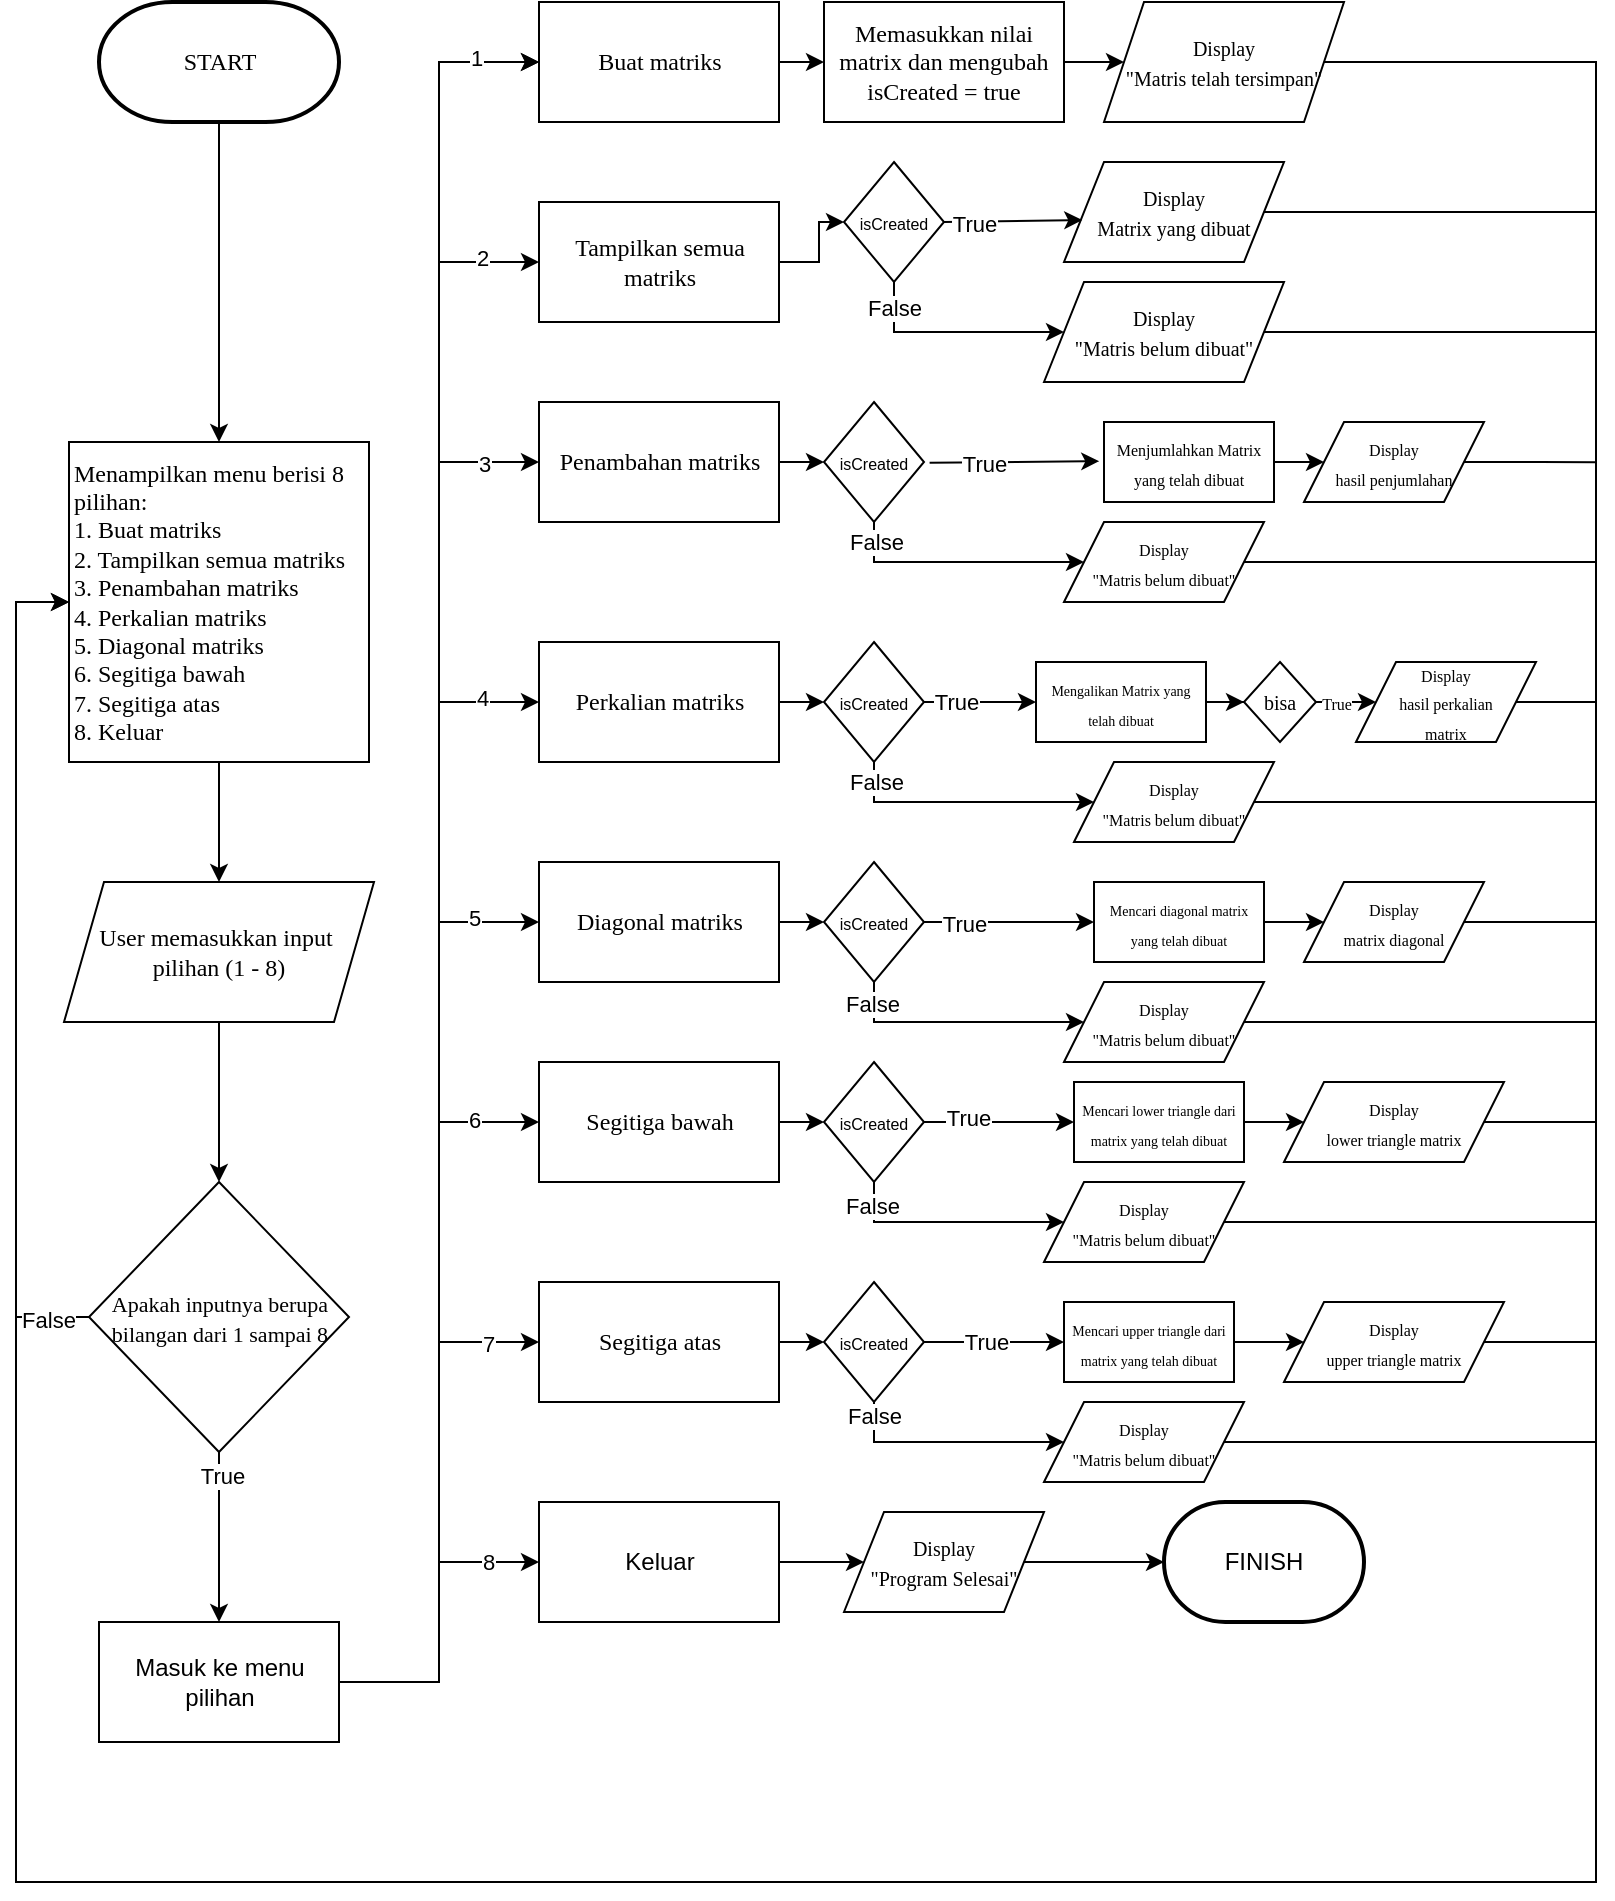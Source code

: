 <mxfile version="26.2.14">
  <diagram name="Page-1" id="MUajYQjffIaXjkIuQrHg">
    <mxGraphModel dx="2037" dy="1037" grid="1" gridSize="10" guides="1" tooltips="1" connect="1" arrows="1" fold="1" page="1" pageScale="1" pageWidth="850" pageHeight="1100" math="0" shadow="0">
      <root>
        <mxCell id="0" />
        <mxCell id="1" parent="0" />
        <mxCell id="rQVcQ073TM1ZE9RlFlBR-5" value="" style="edgeStyle=orthogonalEdgeStyle;rounded=0;orthogonalLoop=1;jettySize=auto;html=1;entryX=0.5;entryY=0;entryDx=0;entryDy=0;" parent="1" source="rQVcQ073TM1ZE9RlFlBR-1" target="rQVcQ073TM1ZE9RlFlBR-6" edge="1">
          <mxGeometry relative="1" as="geometry">
            <mxPoint x="141.5" y="170" as="targetPoint" />
          </mxGeometry>
        </mxCell>
        <mxCell id="rQVcQ073TM1ZE9RlFlBR-1" value="START" style="rounded=1;whiteSpace=wrap;html=1;fontFamily=Times New Roman;shape=mxgraph.flowchart.terminator;strokeWidth=2;" parent="1" vertex="1">
          <mxGeometry x="81.5" y="60" width="120" height="60" as="geometry" />
        </mxCell>
        <mxCell id="rQVcQ073TM1ZE9RlFlBR-11" value="" style="edgeStyle=orthogonalEdgeStyle;rounded=0;orthogonalLoop=1;jettySize=auto;html=1;" parent="1" source="rQVcQ073TM1ZE9RlFlBR-6" target="rQVcQ073TM1ZE9RlFlBR-10" edge="1">
          <mxGeometry relative="1" as="geometry" />
        </mxCell>
        <mxCell id="rQVcQ073TM1ZE9RlFlBR-6" value="&lt;font face=&quot;Times New Roman&quot;&gt;Menampilkan menu berisi 8 pilihan:&lt;/font&gt;&lt;div&gt;&lt;div&gt;&lt;font face=&quot;Times New Roman&quot;&gt;1. Buat matriks&lt;/font&gt;&lt;/div&gt;&lt;div&gt;&lt;font face=&quot;Times New Roman&quot;&gt;2. Tampilkan semua matriks&lt;/font&gt;&lt;/div&gt;&lt;div&gt;&lt;font face=&quot;Times New Roman&quot;&gt;3. Penambahan matriks&lt;/font&gt;&lt;/div&gt;&lt;div&gt;&lt;font face=&quot;Times New Roman&quot;&gt;4. Perkalian matriks&lt;/font&gt;&lt;/div&gt;&lt;div&gt;&lt;font face=&quot;Times New Roman&quot;&gt;5. Diagonal matriks&lt;/font&gt;&lt;/div&gt;&lt;div&gt;&lt;font face=&quot;Times New Roman&quot;&gt;6. Segitiga bawah&lt;/font&gt;&lt;/div&gt;&lt;div&gt;&lt;font face=&quot;Times New Roman&quot;&gt;7. Segitiga atas&lt;/font&gt;&lt;/div&gt;&lt;div&gt;&lt;font face=&quot;Times New Roman&quot;&gt;8. Keluar&lt;/font&gt;&lt;/div&gt;&lt;/div&gt;" style="rounded=0;whiteSpace=wrap;html=1;align=left;" parent="1" vertex="1">
          <mxGeometry x="66.5" y="280" width="150" height="160" as="geometry" />
        </mxCell>
        <mxCell id="rQVcQ073TM1ZE9RlFlBR-45" value="" style="edgeStyle=orthogonalEdgeStyle;rounded=0;orthogonalLoop=1;jettySize=auto;html=1;" parent="1" source="rQVcQ073TM1ZE9RlFlBR-10" target="rQVcQ073TM1ZE9RlFlBR-44" edge="1">
          <mxGeometry relative="1" as="geometry" />
        </mxCell>
        <mxCell id="rQVcQ073TM1ZE9RlFlBR-10" value="User memasukkan input&amp;nbsp; pilihan (1 - 8)" style="shape=parallelogram;perimeter=parallelogramPerimeter;whiteSpace=wrap;html=1;fixedSize=1;align=center;rounded=0;fontFamily=Times New Roman;" parent="1" vertex="1">
          <mxGeometry x="64" y="500" width="155" height="70" as="geometry" />
        </mxCell>
        <mxCell id="rQVcQ073TM1ZE9RlFlBR-67" value="" style="edgeStyle=orthogonalEdgeStyle;rounded=0;orthogonalLoop=1;jettySize=auto;html=1;" parent="1" source="rQVcQ073TM1ZE9RlFlBR-12" target="rQVcQ073TM1ZE9RlFlBR-66" edge="1">
          <mxGeometry relative="1" as="geometry" />
        </mxCell>
        <mxCell id="rQVcQ073TM1ZE9RlFlBR-12" value="&lt;span style=&quot;font-family: &amp;quot;Times New Roman&amp;quot;; text-align: left;&quot;&gt;Buat matriks&lt;/span&gt;" style="rounded=0;whiteSpace=wrap;html=1;" parent="1" vertex="1">
          <mxGeometry x="301.5" y="60" width="120" height="60" as="geometry" />
        </mxCell>
        <mxCell id="rQVcQ073TM1ZE9RlFlBR-80" value="" style="edgeStyle=orthogonalEdgeStyle;rounded=0;orthogonalLoop=1;jettySize=auto;html=1;" parent="1" source="rQVcQ073TM1ZE9RlFlBR-13" target="rQVcQ073TM1ZE9RlFlBR-79" edge="1">
          <mxGeometry relative="1" as="geometry" />
        </mxCell>
        <mxCell id="rQVcQ073TM1ZE9RlFlBR-13" value="&lt;span style=&quot;font-family: &amp;quot;Times New Roman&amp;quot;; text-align: left;&quot;&gt;Tampilkan semua matriks&lt;/span&gt;" style="rounded=0;whiteSpace=wrap;html=1;" parent="1" vertex="1">
          <mxGeometry x="301.5" y="160" width="120" height="60" as="geometry" />
        </mxCell>
        <mxCell id="rQVcQ073TM1ZE9RlFlBR-14" value="&lt;span style=&quot;font-family: &amp;quot;Times New Roman&amp;quot;; text-align: left;&quot;&gt;Penambahan matriks&lt;/span&gt;" style="rounded=0;whiteSpace=wrap;html=1;" parent="1" vertex="1">
          <mxGeometry x="301.5" y="260" width="120" height="60" as="geometry" />
        </mxCell>
        <mxCell id="rQVcQ073TM1ZE9RlFlBR-15" value="&lt;span style=&quot;font-family: &amp;quot;Times New Roman&amp;quot;; text-align: left;&quot;&gt;Perkalian matriks&lt;/span&gt;" style="rounded=0;whiteSpace=wrap;html=1;" parent="1" vertex="1">
          <mxGeometry x="301.5" y="380" width="120" height="60" as="geometry" />
        </mxCell>
        <mxCell id="rQVcQ073TM1ZE9RlFlBR-116" value="" style="edgeStyle=orthogonalEdgeStyle;rounded=0;orthogonalLoop=1;jettySize=auto;html=1;" parent="1" source="rQVcQ073TM1ZE9RlFlBR-16" target="rQVcQ073TM1ZE9RlFlBR-111" edge="1">
          <mxGeometry relative="1" as="geometry" />
        </mxCell>
        <mxCell id="rQVcQ073TM1ZE9RlFlBR-16" value="&lt;div style=&quot;text-align: left;&quot;&gt;&lt;font face=&quot;Times New Roman&quot;&gt;Diagonal matriks&lt;/font&gt;&lt;/div&gt;" style="rounded=0;whiteSpace=wrap;html=1;" parent="1" vertex="1">
          <mxGeometry x="301.5" y="490" width="120" height="60" as="geometry" />
        </mxCell>
        <mxCell id="rQVcQ073TM1ZE9RlFlBR-115" value="" style="edgeStyle=orthogonalEdgeStyle;rounded=0;orthogonalLoop=1;jettySize=auto;html=1;" parent="1" source="rQVcQ073TM1ZE9RlFlBR-17" target="rQVcQ073TM1ZE9RlFlBR-112" edge="1">
          <mxGeometry relative="1" as="geometry" />
        </mxCell>
        <mxCell id="rQVcQ073TM1ZE9RlFlBR-17" value="&lt;div style=&quot;text-align: left;&quot;&gt;&lt;font face=&quot;Times New Roman&quot;&gt;Segitiga bawah&lt;/font&gt;&lt;/div&gt;" style="rounded=0;whiteSpace=wrap;html=1;" parent="1" vertex="1">
          <mxGeometry x="301.5" y="590" width="120" height="60" as="geometry" />
        </mxCell>
        <mxCell id="rQVcQ073TM1ZE9RlFlBR-114" value="" style="edgeStyle=orthogonalEdgeStyle;rounded=0;orthogonalLoop=1;jettySize=auto;html=1;" parent="1" source="rQVcQ073TM1ZE9RlFlBR-18" target="rQVcQ073TM1ZE9RlFlBR-113" edge="1">
          <mxGeometry relative="1" as="geometry" />
        </mxCell>
        <mxCell id="rQVcQ073TM1ZE9RlFlBR-18" value="&lt;span style=&quot;font-family: &amp;quot;Times New Roman&amp;quot;; text-align: left;&quot;&gt;Segitiga atas&lt;/span&gt;" style="rounded=0;whiteSpace=wrap;html=1;" parent="1" vertex="1">
          <mxGeometry x="301.5" y="700" width="120" height="60" as="geometry" />
        </mxCell>
        <mxCell id="rQVcQ073TM1ZE9RlFlBR-129" value="" style="edgeStyle=orthogonalEdgeStyle;rounded=0;orthogonalLoop=1;jettySize=auto;html=1;" parent="1" source="rQVcQ073TM1ZE9RlFlBR-19" target="rQVcQ073TM1ZE9RlFlBR-128" edge="1">
          <mxGeometry relative="1" as="geometry" />
        </mxCell>
        <mxCell id="rQVcQ073TM1ZE9RlFlBR-19" value="Keluar" style="rounded=0;whiteSpace=wrap;html=1;" parent="1" vertex="1">
          <mxGeometry x="301.5" y="810" width="120" height="60" as="geometry" />
        </mxCell>
        <mxCell id="rQVcQ073TM1ZE9RlFlBR-28" value="" style="endArrow=classic;html=1;rounded=0;entryX=0;entryY=0.5;entryDx=0;entryDy=0;" parent="1" target="rQVcQ073TM1ZE9RlFlBR-12" edge="1">
          <mxGeometry width="50" height="50" relative="1" as="geometry">
            <mxPoint x="261.5" y="90" as="sourcePoint" />
            <mxPoint x="281.5" y="90" as="targetPoint" />
          </mxGeometry>
        </mxCell>
        <mxCell id="0ufdMdm3cWlERckDSOFK-1" style="edgeStyle=orthogonalEdgeStyle;rounded=0;orthogonalLoop=1;jettySize=auto;html=1;entryX=0;entryY=0.5;entryDx=0;entryDy=0;" edge="1" parent="1" source="rQVcQ073TM1ZE9RlFlBR-44" target="rQVcQ073TM1ZE9RlFlBR-6">
          <mxGeometry relative="1" as="geometry">
            <Array as="points">
              <mxPoint x="40" y="718" />
              <mxPoint x="40" y="360" />
            </Array>
          </mxGeometry>
        </mxCell>
        <mxCell id="0ufdMdm3cWlERckDSOFK-2" value="False" style="edgeLabel;html=1;align=center;verticalAlign=middle;resizable=0;points=[];" vertex="1" connectable="0" parent="0ufdMdm3cWlERckDSOFK-1">
          <mxGeometry x="-0.901" y="1" relative="1" as="geometry">
            <mxPoint as="offset" />
          </mxGeometry>
        </mxCell>
        <mxCell id="0ufdMdm3cWlERckDSOFK-3" style="edgeStyle=orthogonalEdgeStyle;rounded=0;orthogonalLoop=1;jettySize=auto;html=1;entryX=0.5;entryY=0;entryDx=0;entryDy=0;" edge="1" parent="1" source="rQVcQ073TM1ZE9RlFlBR-44" target="rQVcQ073TM1ZE9RlFlBR-52">
          <mxGeometry relative="1" as="geometry" />
        </mxCell>
        <mxCell id="0ufdMdm3cWlERckDSOFK-4" value="True" style="edgeLabel;html=1;align=center;verticalAlign=middle;resizable=0;points=[];" vertex="1" connectable="0" parent="0ufdMdm3cWlERckDSOFK-3">
          <mxGeometry x="-0.732" y="1" relative="1" as="geometry">
            <mxPoint as="offset" />
          </mxGeometry>
        </mxCell>
        <mxCell id="rQVcQ073TM1ZE9RlFlBR-44" value="&lt;font style=&quot;font-size: 11px;&quot;&gt;Apakah inputnya berupa bilangan dari 1 sampai 8&lt;/font&gt;" style="rhombus;whiteSpace=wrap;html=1;fontFamily=Times New Roman;rounded=0;" parent="1" vertex="1">
          <mxGeometry x="76.5" y="650" width="130" height="135" as="geometry" />
        </mxCell>
        <mxCell id="0ufdMdm3cWlERckDSOFK-5" style="edgeStyle=orthogonalEdgeStyle;rounded=0;orthogonalLoop=1;jettySize=auto;html=1;entryX=0;entryY=0.5;entryDx=0;entryDy=0;" edge="1" parent="1" source="rQVcQ073TM1ZE9RlFlBR-52" target="rQVcQ073TM1ZE9RlFlBR-12">
          <mxGeometry relative="1" as="geometry" />
        </mxCell>
        <mxCell id="0ufdMdm3cWlERckDSOFK-6" value="1" style="edgeLabel;html=1;align=center;verticalAlign=middle;resizable=0;points=[];" vertex="1" connectable="0" parent="0ufdMdm3cWlERckDSOFK-5">
          <mxGeometry x="0.93" y="2" relative="1" as="geometry">
            <mxPoint as="offset" />
          </mxGeometry>
        </mxCell>
        <mxCell id="0ufdMdm3cWlERckDSOFK-7" style="edgeStyle=orthogonalEdgeStyle;rounded=0;orthogonalLoop=1;jettySize=auto;html=1;entryX=0;entryY=0.5;entryDx=0;entryDy=0;" edge="1" parent="1" source="rQVcQ073TM1ZE9RlFlBR-52" target="rQVcQ073TM1ZE9RlFlBR-13">
          <mxGeometry relative="1" as="geometry" />
        </mxCell>
        <mxCell id="0ufdMdm3cWlERckDSOFK-8" value="2" style="edgeLabel;html=1;align=center;verticalAlign=middle;resizable=0;points=[];" vertex="1" connectable="0" parent="0ufdMdm3cWlERckDSOFK-7">
          <mxGeometry x="0.93" y="2" relative="1" as="geometry">
            <mxPoint as="offset" />
          </mxGeometry>
        </mxCell>
        <mxCell id="0ufdMdm3cWlERckDSOFK-10" style="edgeStyle=orthogonalEdgeStyle;rounded=0;orthogonalLoop=1;jettySize=auto;html=1;entryX=0;entryY=0.5;entryDx=0;entryDy=0;" edge="1" parent="1" source="rQVcQ073TM1ZE9RlFlBR-52" target="rQVcQ073TM1ZE9RlFlBR-14">
          <mxGeometry relative="1" as="geometry" />
        </mxCell>
        <mxCell id="0ufdMdm3cWlERckDSOFK-12" value="3" style="edgeLabel;html=1;align=center;verticalAlign=middle;resizable=0;points=[];" vertex="1" connectable="0" parent="0ufdMdm3cWlERckDSOFK-10">
          <mxGeometry x="0.921" y="-1" relative="1" as="geometry">
            <mxPoint as="offset" />
          </mxGeometry>
        </mxCell>
        <mxCell id="0ufdMdm3cWlERckDSOFK-13" style="edgeStyle=orthogonalEdgeStyle;rounded=0;orthogonalLoop=1;jettySize=auto;html=1;entryX=0;entryY=0.5;entryDx=0;entryDy=0;" edge="1" parent="1" source="rQVcQ073TM1ZE9RlFlBR-52" target="rQVcQ073TM1ZE9RlFlBR-15">
          <mxGeometry relative="1" as="geometry" />
        </mxCell>
        <mxCell id="0ufdMdm3cWlERckDSOFK-14" value="4" style="edgeLabel;html=1;align=center;verticalAlign=middle;resizable=0;points=[];" vertex="1" connectable="0" parent="0ufdMdm3cWlERckDSOFK-13">
          <mxGeometry x="0.903" y="2" relative="1" as="geometry">
            <mxPoint as="offset" />
          </mxGeometry>
        </mxCell>
        <mxCell id="0ufdMdm3cWlERckDSOFK-15" style="edgeStyle=orthogonalEdgeStyle;rounded=0;orthogonalLoop=1;jettySize=auto;html=1;entryX=0;entryY=0.5;entryDx=0;entryDy=0;" edge="1" parent="1" source="rQVcQ073TM1ZE9RlFlBR-52" target="rQVcQ073TM1ZE9RlFlBR-16">
          <mxGeometry relative="1" as="geometry" />
        </mxCell>
        <mxCell id="0ufdMdm3cWlERckDSOFK-16" value="5" style="edgeLabel;html=1;align=center;verticalAlign=middle;resizable=0;points=[];" vertex="1" connectable="0" parent="0ufdMdm3cWlERckDSOFK-15">
          <mxGeometry x="0.865" y="2" relative="1" as="geometry">
            <mxPoint as="offset" />
          </mxGeometry>
        </mxCell>
        <mxCell id="0ufdMdm3cWlERckDSOFK-17" style="edgeStyle=orthogonalEdgeStyle;rounded=0;orthogonalLoop=1;jettySize=auto;html=1;entryX=0;entryY=0.5;entryDx=0;entryDy=0;" edge="1" parent="1" source="rQVcQ073TM1ZE9RlFlBR-52" target="rQVcQ073TM1ZE9RlFlBR-17">
          <mxGeometry relative="1" as="geometry" />
        </mxCell>
        <mxCell id="0ufdMdm3cWlERckDSOFK-18" value="6" style="edgeLabel;html=1;align=center;verticalAlign=middle;resizable=0;points=[];" vertex="1" connectable="0" parent="0ufdMdm3cWlERckDSOFK-17">
          <mxGeometry x="0.826" y="1" relative="1" as="geometry">
            <mxPoint as="offset" />
          </mxGeometry>
        </mxCell>
        <mxCell id="0ufdMdm3cWlERckDSOFK-19" style="edgeStyle=orthogonalEdgeStyle;rounded=0;orthogonalLoop=1;jettySize=auto;html=1;entryX=0;entryY=0.5;entryDx=0;entryDy=0;" edge="1" parent="1" source="rQVcQ073TM1ZE9RlFlBR-52" target="rQVcQ073TM1ZE9RlFlBR-18">
          <mxGeometry relative="1" as="geometry" />
        </mxCell>
        <mxCell id="0ufdMdm3cWlERckDSOFK-20" value="7" style="edgeLabel;html=1;align=center;verticalAlign=middle;resizable=0;points=[];" vertex="1" connectable="0" parent="0ufdMdm3cWlERckDSOFK-19">
          <mxGeometry x="0.806" y="-1" relative="1" as="geometry">
            <mxPoint as="offset" />
          </mxGeometry>
        </mxCell>
        <mxCell id="0ufdMdm3cWlERckDSOFK-21" style="edgeStyle=orthogonalEdgeStyle;rounded=0;orthogonalLoop=1;jettySize=auto;html=1;entryX=0;entryY=0.5;entryDx=0;entryDy=0;" edge="1" parent="1" source="rQVcQ073TM1ZE9RlFlBR-52" target="rQVcQ073TM1ZE9RlFlBR-19">
          <mxGeometry relative="1" as="geometry" />
        </mxCell>
        <mxCell id="0ufdMdm3cWlERckDSOFK-22" value="8" style="edgeLabel;html=1;align=center;verticalAlign=middle;resizable=0;points=[];" vertex="1" connectable="0" parent="0ufdMdm3cWlERckDSOFK-21">
          <mxGeometry x="0.672" relative="1" as="geometry">
            <mxPoint as="offset" />
          </mxGeometry>
        </mxCell>
        <mxCell id="rQVcQ073TM1ZE9RlFlBR-52" value="Masuk ke menu&lt;div&gt;pilihan&lt;/div&gt;" style="rounded=0;whiteSpace=wrap;html=1;" parent="1" vertex="1">
          <mxGeometry x="81.5" y="870" width="120" height="60" as="geometry" />
        </mxCell>
        <mxCell id="rQVcQ073TM1ZE9RlFlBR-76" value="" style="edgeStyle=orthogonalEdgeStyle;rounded=0;orthogonalLoop=1;jettySize=auto;html=1;" parent="1" source="rQVcQ073TM1ZE9RlFlBR-66" target="rQVcQ073TM1ZE9RlFlBR-75" edge="1">
          <mxGeometry relative="1" as="geometry" />
        </mxCell>
        <mxCell id="rQVcQ073TM1ZE9RlFlBR-66" value="Memasukkan nilai matrix dan mengubah&lt;div&gt;isCreated = true&lt;/div&gt;" style="whiteSpace=wrap;html=1;rounded=0;fontFamily=Times New Roman;" parent="1" vertex="1">
          <mxGeometry x="444" y="60" width="120" height="60" as="geometry" />
        </mxCell>
        <mxCell id="0ufdMdm3cWlERckDSOFK-35" style="edgeStyle=orthogonalEdgeStyle;rounded=0;orthogonalLoop=1;jettySize=auto;html=1;entryX=0;entryY=0.5;entryDx=0;entryDy=0;" edge="1" parent="1" source="rQVcQ073TM1ZE9RlFlBR-75" target="rQVcQ073TM1ZE9RlFlBR-6">
          <mxGeometry relative="1" as="geometry">
            <Array as="points">
              <mxPoint x="830" y="90" />
              <mxPoint x="830" y="1000" />
              <mxPoint x="40" y="1000" />
              <mxPoint x="40" y="360" />
            </Array>
          </mxGeometry>
        </mxCell>
        <mxCell id="rQVcQ073TM1ZE9RlFlBR-75" value="&lt;font style=&quot;font-size: 10px;&quot;&gt;Display&lt;/font&gt;&lt;div&gt;&lt;font style=&quot;font-size: 10px;&quot;&gt;&quot;Matris telah tersimpan&quot;&lt;/font&gt;&lt;/div&gt;" style="shape=parallelogram;perimeter=parallelogramPerimeter;whiteSpace=wrap;html=1;fixedSize=1;fontFamily=Times New Roman;rounded=0;" parent="1" vertex="1">
          <mxGeometry x="584" y="60" width="120" height="60" as="geometry" />
        </mxCell>
        <mxCell id="0ufdMdm3cWlERckDSOFK-23" style="edgeStyle=orthogonalEdgeStyle;rounded=0;orthogonalLoop=1;jettySize=auto;html=1;entryX=0;entryY=0.5;entryDx=0;entryDy=0;" edge="1" parent="1" source="rQVcQ073TM1ZE9RlFlBR-79" target="rQVcQ073TM1ZE9RlFlBR-92">
          <mxGeometry relative="1" as="geometry">
            <Array as="points">
              <mxPoint x="479" y="225" />
            </Array>
          </mxGeometry>
        </mxCell>
        <mxCell id="0ufdMdm3cWlERckDSOFK-24" value="False" style="edgeLabel;html=1;align=center;verticalAlign=middle;resizable=0;points=[];" vertex="1" connectable="0" parent="0ufdMdm3cWlERckDSOFK-23">
          <mxGeometry x="-0.774" relative="1" as="geometry">
            <mxPoint as="offset" />
          </mxGeometry>
        </mxCell>
        <mxCell id="rQVcQ073TM1ZE9RlFlBR-79" value="&lt;font style=&quot;font-size: 8px;&quot;&gt;isCreated&lt;/font&gt;" style="rhombus;whiteSpace=wrap;html=1;rounded=0;" parent="1" vertex="1">
          <mxGeometry x="454" y="140" width="50" height="60" as="geometry" />
        </mxCell>
        <mxCell id="0ufdMdm3cWlERckDSOFK-36" style="edgeStyle=orthogonalEdgeStyle;rounded=0;orthogonalLoop=1;jettySize=auto;html=1;endArrow=none;startFill=0;" edge="1" parent="1" source="rQVcQ073TM1ZE9RlFlBR-86">
          <mxGeometry relative="1" as="geometry">
            <mxPoint x="830" y="165" as="targetPoint" />
          </mxGeometry>
        </mxCell>
        <mxCell id="rQVcQ073TM1ZE9RlFlBR-86" value="&lt;font face=&quot;Times New Roman&quot; style=&quot;font-size: 10px;&quot;&gt;Display&lt;/font&gt;&lt;div&gt;&lt;font face=&quot;Times New Roman&quot; style=&quot;font-size: 10px;&quot;&gt;Matrix yang dibuat&lt;/font&gt;&lt;/div&gt;" style="shape=parallelogram;perimeter=parallelogramPerimeter;whiteSpace=wrap;html=1;fixedSize=1;" parent="1" vertex="1">
          <mxGeometry x="564" y="140" width="110" height="50" as="geometry" />
        </mxCell>
        <mxCell id="rQVcQ073TM1ZE9RlFlBR-87" value="" style="endArrow=classic;html=1;rounded=0;entryX=0.083;entryY=0.581;entryDx=0;entryDy=0;entryPerimeter=0;exitX=1;exitY=0.5;exitDx=0;exitDy=0;" parent="1" source="rQVcQ073TM1ZE9RlFlBR-79" target="rQVcQ073TM1ZE9RlFlBR-86" edge="1">
          <mxGeometry width="50" height="50" relative="1" as="geometry">
            <mxPoint x="464" y="260" as="sourcePoint" />
            <mxPoint x="514" y="210" as="targetPoint" />
          </mxGeometry>
        </mxCell>
        <mxCell id="rQVcQ073TM1ZE9RlFlBR-88" value="True" style="edgeLabel;html=1;align=center;verticalAlign=middle;resizable=0;points=[];" parent="rQVcQ073TM1ZE9RlFlBR-87" vertex="1" connectable="0">
          <mxGeometry x="-0.579" y="-1" relative="1" as="geometry">
            <mxPoint as="offset" />
          </mxGeometry>
        </mxCell>
        <mxCell id="0ufdMdm3cWlERckDSOFK-37" style="edgeStyle=orthogonalEdgeStyle;rounded=0;orthogonalLoop=1;jettySize=auto;html=1;endArrow=none;startFill=0;" edge="1" parent="1" source="rQVcQ073TM1ZE9RlFlBR-92">
          <mxGeometry relative="1" as="geometry">
            <mxPoint x="830" y="225" as="targetPoint" />
          </mxGeometry>
        </mxCell>
        <mxCell id="rQVcQ073TM1ZE9RlFlBR-92" value="&lt;font style=&quot;font-size: 10px;&quot; face=&quot;Times New Roman&quot;&gt;Display&lt;/font&gt;&lt;div&gt;&lt;font style=&quot;font-size: 10px;&quot; face=&quot;Times New Roman&quot;&gt;&quot;Matris belum dibuat&quot;&lt;/font&gt;&lt;/div&gt;" style="shape=parallelogram;perimeter=parallelogramPerimeter;whiteSpace=wrap;html=1;fixedSize=1;" parent="1" vertex="1">
          <mxGeometry x="554" y="200" width="120" height="50" as="geometry" />
        </mxCell>
        <mxCell id="0ufdMdm3cWlERckDSOFK-33" style="edgeStyle=orthogonalEdgeStyle;rounded=0;orthogonalLoop=1;jettySize=auto;html=1;entryX=0;entryY=0.5;entryDx=0;entryDy=0;" edge="1" parent="1" source="rQVcQ073TM1ZE9RlFlBR-94" target="rQVcQ073TM1ZE9RlFlBR-104">
          <mxGeometry relative="1" as="geometry">
            <Array as="points">
              <mxPoint x="469" y="340" />
            </Array>
          </mxGeometry>
        </mxCell>
        <mxCell id="0ufdMdm3cWlERckDSOFK-34" value="False" style="edgeLabel;html=1;align=center;verticalAlign=middle;resizable=0;points=[];" vertex="1" connectable="0" parent="0ufdMdm3cWlERckDSOFK-33">
          <mxGeometry x="-0.838" y="1" relative="1" as="geometry">
            <mxPoint as="offset" />
          </mxGeometry>
        </mxCell>
        <mxCell id="rQVcQ073TM1ZE9RlFlBR-94" value="&lt;font style=&quot;font-size: 8px;&quot;&gt;isCreated&lt;/font&gt;" style="rhombus;whiteSpace=wrap;html=1;rounded=0;" parent="1" vertex="1">
          <mxGeometry x="444" y="260" width="50" height="60" as="geometry" />
        </mxCell>
        <mxCell id="rQVcQ073TM1ZE9RlFlBR-98" value="" style="endArrow=classic;html=1;rounded=0;entryX=0;entryY=0.5;entryDx=0;entryDy=0;" parent="1" source="rQVcQ073TM1ZE9RlFlBR-14" target="rQVcQ073TM1ZE9RlFlBR-94" edge="1">
          <mxGeometry width="50" height="50" relative="1" as="geometry">
            <mxPoint x="394" y="360" as="sourcePoint" />
            <mxPoint x="444" y="310" as="targetPoint" />
          </mxGeometry>
        </mxCell>
        <mxCell id="0ufdMdm3cWlERckDSOFK-39" style="edgeStyle=orthogonalEdgeStyle;rounded=0;orthogonalLoop=1;jettySize=auto;html=1;endArrow=none;startFill=0;" edge="1" parent="1" source="rQVcQ073TM1ZE9RlFlBR-104">
          <mxGeometry relative="1" as="geometry">
            <mxPoint x="830" y="340" as="targetPoint" />
          </mxGeometry>
        </mxCell>
        <mxCell id="rQVcQ073TM1ZE9RlFlBR-104" value="&lt;font face=&quot;Times New Roman&quot; style=&quot;font-size: 8px;&quot;&gt;Display&lt;/font&gt;&lt;div&gt;&lt;font face=&quot;Times New Roman&quot; style=&quot;font-size: 8px;&quot;&gt;&quot;Matris belum dibuat&quot;&lt;/font&gt;&lt;/div&gt;" style="shape=parallelogram;perimeter=parallelogramPerimeter;whiteSpace=wrap;html=1;fixedSize=1;align=center;" parent="1" vertex="1">
          <mxGeometry x="564" y="320" width="100" height="40" as="geometry" />
        </mxCell>
        <mxCell id="rQVcQ073TM1ZE9RlFlBR-106" value="" style="endArrow=classic;html=1;rounded=0;exitX=1.056;exitY=0.507;exitDx=0;exitDy=0;exitPerimeter=0;entryX=-0.028;entryY=0.49;entryDx=0;entryDy=0;entryPerimeter=0;" parent="1" source="rQVcQ073TM1ZE9RlFlBR-94" target="rQVcQ073TM1ZE9RlFlBR-107" edge="1">
          <mxGeometry width="50" height="50" relative="1" as="geometry">
            <mxPoint x="504" y="320" as="sourcePoint" />
            <mxPoint x="564" y="290" as="targetPoint" />
          </mxGeometry>
        </mxCell>
        <mxCell id="rQVcQ073TM1ZE9RlFlBR-108" value="True" style="edgeLabel;html=1;align=center;verticalAlign=middle;resizable=0;points=[];" parent="rQVcQ073TM1ZE9RlFlBR-106" vertex="1" connectable="0">
          <mxGeometry x="-0.736" y="1" relative="1" as="geometry">
            <mxPoint x="16" y="1" as="offset" />
          </mxGeometry>
        </mxCell>
        <mxCell id="rQVcQ073TM1ZE9RlFlBR-124" value="" style="edgeStyle=orthogonalEdgeStyle;rounded=0;orthogonalLoop=1;jettySize=auto;html=1;" parent="1" source="rQVcQ073TM1ZE9RlFlBR-107" target="rQVcQ073TM1ZE9RlFlBR-123" edge="1">
          <mxGeometry relative="1" as="geometry" />
        </mxCell>
        <mxCell id="rQVcQ073TM1ZE9RlFlBR-107" value="&lt;font style=&quot;font-size: 8px;&quot; face=&quot;Times New Roman&quot;&gt;Menjumlahkan Matrix yang telah dibuat&lt;/font&gt;" style="rounded=0;whiteSpace=wrap;html=1;" parent="1" vertex="1">
          <mxGeometry x="584" y="270" width="85" height="40" as="geometry" />
        </mxCell>
        <mxCell id="rQVcQ073TM1ZE9RlFlBR-122" value="" style="edgeStyle=orthogonalEdgeStyle;rounded=0;orthogonalLoop=1;jettySize=auto;html=1;" parent="1" source="rQVcQ073TM1ZE9RlFlBR-109" target="rQVcQ073TM1ZE9RlFlBR-121" edge="1">
          <mxGeometry relative="1" as="geometry" />
        </mxCell>
        <mxCell id="rQVcQ073TM1ZE9RlFlBR-136" value="True" style="edgeLabel;html=1;align=center;verticalAlign=middle;resizable=0;points=[];" parent="rQVcQ073TM1ZE9RlFlBR-122" vertex="1" connectable="0">
          <mxGeometry x="-0.778" y="1" relative="1" as="geometry">
            <mxPoint x="10" y="1" as="offset" />
          </mxGeometry>
        </mxCell>
        <mxCell id="0ufdMdm3cWlERckDSOFK-31" style="edgeStyle=orthogonalEdgeStyle;rounded=0;orthogonalLoop=1;jettySize=auto;html=1;entryX=0;entryY=0.5;entryDx=0;entryDy=0;" edge="1" parent="1" source="rQVcQ073TM1ZE9RlFlBR-109" target="rQVcQ073TM1ZE9RlFlBR-119">
          <mxGeometry relative="1" as="geometry">
            <Array as="points">
              <mxPoint x="469" y="460" />
            </Array>
          </mxGeometry>
        </mxCell>
        <mxCell id="0ufdMdm3cWlERckDSOFK-32" value="False" style="edgeLabel;html=1;align=center;verticalAlign=middle;resizable=0;points=[];" vertex="1" connectable="0" parent="0ufdMdm3cWlERckDSOFK-31">
          <mxGeometry x="-0.844" y="1" relative="1" as="geometry">
            <mxPoint as="offset" />
          </mxGeometry>
        </mxCell>
        <mxCell id="rQVcQ073TM1ZE9RlFlBR-109" value="&lt;font style=&quot;font-size: 8px;&quot;&gt;isCreated&lt;/font&gt;" style="rhombus;whiteSpace=wrap;html=1;rounded=0;" parent="1" vertex="1">
          <mxGeometry x="444" y="380" width="50" height="60" as="geometry" />
        </mxCell>
        <mxCell id="rQVcQ073TM1ZE9RlFlBR-110" value="" style="endArrow=classic;html=1;rounded=0;entryX=0;entryY=0.5;entryDx=0;entryDy=0;exitX=1;exitY=0.5;exitDx=0;exitDy=0;" parent="1" source="rQVcQ073TM1ZE9RlFlBR-15" target="rQVcQ073TM1ZE9RlFlBR-109" edge="1">
          <mxGeometry width="50" height="50" relative="1" as="geometry">
            <mxPoint x="404" y="480" as="sourcePoint" />
            <mxPoint x="454" y="430" as="targetPoint" />
          </mxGeometry>
        </mxCell>
        <mxCell id="rQVcQ073TM1ZE9RlFlBR-155" value="" style="edgeStyle=orthogonalEdgeStyle;rounded=0;orthogonalLoop=1;jettySize=auto;html=1;" parent="1" source="rQVcQ073TM1ZE9RlFlBR-111" target="rQVcQ073TM1ZE9RlFlBR-154" edge="1">
          <mxGeometry relative="1" as="geometry" />
        </mxCell>
        <mxCell id="rQVcQ073TM1ZE9RlFlBR-161" value="True" style="edgeLabel;html=1;align=center;verticalAlign=middle;resizable=0;points=[];" parent="rQVcQ073TM1ZE9RlFlBR-155" vertex="1" connectable="0">
          <mxGeometry x="-0.526" y="-1" relative="1" as="geometry">
            <mxPoint as="offset" />
          </mxGeometry>
        </mxCell>
        <mxCell id="0ufdMdm3cWlERckDSOFK-29" style="edgeStyle=orthogonalEdgeStyle;rounded=0;orthogonalLoop=1;jettySize=auto;html=1;entryX=0;entryY=0.5;entryDx=0;entryDy=0;" edge="1" parent="1" source="rQVcQ073TM1ZE9RlFlBR-111" target="rQVcQ073TM1ZE9RlFlBR-138">
          <mxGeometry relative="1" as="geometry">
            <Array as="points">
              <mxPoint x="469" y="570" />
            </Array>
          </mxGeometry>
        </mxCell>
        <mxCell id="0ufdMdm3cWlERckDSOFK-30" value="False" style="edgeLabel;html=1;align=center;verticalAlign=middle;resizable=0;points=[];" vertex="1" connectable="0" parent="0ufdMdm3cWlERckDSOFK-29">
          <mxGeometry x="-0.824" y="-1" relative="1" as="geometry">
            <mxPoint as="offset" />
          </mxGeometry>
        </mxCell>
        <mxCell id="rQVcQ073TM1ZE9RlFlBR-111" value="&lt;font style=&quot;font-size: 8px;&quot;&gt;isCreated&lt;/font&gt;" style="rhombus;whiteSpace=wrap;html=1;rounded=0;" parent="1" vertex="1">
          <mxGeometry x="444" y="490" width="50" height="60" as="geometry" />
        </mxCell>
        <mxCell id="rQVcQ073TM1ZE9RlFlBR-158" value="" style="edgeStyle=orthogonalEdgeStyle;rounded=0;orthogonalLoop=1;jettySize=auto;html=1;" parent="1" source="rQVcQ073TM1ZE9RlFlBR-112" target="rQVcQ073TM1ZE9RlFlBR-157" edge="1">
          <mxGeometry relative="1" as="geometry" />
        </mxCell>
        <mxCell id="rQVcQ073TM1ZE9RlFlBR-162" value="True" style="edgeLabel;html=1;align=center;verticalAlign=middle;resizable=0;points=[];" parent="rQVcQ073TM1ZE9RlFlBR-158" vertex="1" connectable="0">
          <mxGeometry x="-0.417" y="2" relative="1" as="geometry">
            <mxPoint as="offset" />
          </mxGeometry>
        </mxCell>
        <mxCell id="0ufdMdm3cWlERckDSOFK-27" style="edgeStyle=orthogonalEdgeStyle;rounded=0;orthogonalLoop=1;jettySize=auto;html=1;entryX=0;entryY=0.5;entryDx=0;entryDy=0;" edge="1" parent="1" source="rQVcQ073TM1ZE9RlFlBR-112" target="rQVcQ073TM1ZE9RlFlBR-139">
          <mxGeometry relative="1" as="geometry">
            <Array as="points">
              <mxPoint x="469" y="670" />
            </Array>
          </mxGeometry>
        </mxCell>
        <mxCell id="0ufdMdm3cWlERckDSOFK-28" value="False" style="edgeLabel;html=1;align=center;verticalAlign=middle;resizable=0;points=[];" vertex="1" connectable="0" parent="0ufdMdm3cWlERckDSOFK-27">
          <mxGeometry x="-0.789" y="-1" relative="1" as="geometry">
            <mxPoint as="offset" />
          </mxGeometry>
        </mxCell>
        <mxCell id="rQVcQ073TM1ZE9RlFlBR-112" value="&lt;font style=&quot;font-size: 8px;&quot;&gt;isCreated&lt;/font&gt;" style="rhombus;whiteSpace=wrap;html=1;rounded=0;" parent="1" vertex="1">
          <mxGeometry x="444" y="590" width="50" height="60" as="geometry" />
        </mxCell>
        <mxCell id="rQVcQ073TM1ZE9RlFlBR-160" value="" style="edgeStyle=orthogonalEdgeStyle;rounded=0;orthogonalLoop=1;jettySize=auto;html=1;" parent="1" source="rQVcQ073TM1ZE9RlFlBR-113" target="rQVcQ073TM1ZE9RlFlBR-159" edge="1">
          <mxGeometry relative="1" as="geometry" />
        </mxCell>
        <mxCell id="rQVcQ073TM1ZE9RlFlBR-163" value="True" style="edgeLabel;html=1;align=center;verticalAlign=middle;resizable=0;points=[];" parent="rQVcQ073TM1ZE9RlFlBR-160" vertex="1" connectable="0">
          <mxGeometry x="-0.555" y="-1" relative="1" as="geometry">
            <mxPoint x="15" y="-1" as="offset" />
          </mxGeometry>
        </mxCell>
        <mxCell id="0ufdMdm3cWlERckDSOFK-25" style="edgeStyle=orthogonalEdgeStyle;rounded=0;orthogonalLoop=1;jettySize=auto;html=1;entryX=0;entryY=0.5;entryDx=0;entryDy=0;" edge="1" parent="1" source="rQVcQ073TM1ZE9RlFlBR-113" target="rQVcQ073TM1ZE9RlFlBR-140">
          <mxGeometry relative="1" as="geometry">
            <Array as="points">
              <mxPoint x="469" y="780" />
            </Array>
          </mxGeometry>
        </mxCell>
        <mxCell id="0ufdMdm3cWlERckDSOFK-26" value="False" style="edgeLabel;html=1;align=center;verticalAlign=middle;resizable=0;points=[];" vertex="1" connectable="0" parent="0ufdMdm3cWlERckDSOFK-25">
          <mxGeometry x="-0.883" relative="1" as="geometry">
            <mxPoint as="offset" />
          </mxGeometry>
        </mxCell>
        <mxCell id="rQVcQ073TM1ZE9RlFlBR-113" value="&lt;font style=&quot;font-size: 8px;&quot;&gt;isCreated&lt;/font&gt;" style="rhombus;whiteSpace=wrap;html=1;rounded=0;" parent="1" vertex="1">
          <mxGeometry x="444" y="700" width="50" height="60" as="geometry" />
        </mxCell>
        <mxCell id="0ufdMdm3cWlERckDSOFK-41" style="edgeStyle=orthogonalEdgeStyle;rounded=0;orthogonalLoop=1;jettySize=auto;html=1;endArrow=none;startFill=0;" edge="1" parent="1" source="rQVcQ073TM1ZE9RlFlBR-119">
          <mxGeometry relative="1" as="geometry">
            <mxPoint x="830" y="460" as="targetPoint" />
          </mxGeometry>
        </mxCell>
        <mxCell id="rQVcQ073TM1ZE9RlFlBR-119" value="&lt;font face=&quot;Times New Roman&quot; style=&quot;font-size: 8px;&quot;&gt;Display&lt;/font&gt;&lt;div&gt;&lt;font face=&quot;Times New Roman&quot; style=&quot;font-size: 8px;&quot;&gt;&quot;Matris belum dibuat&quot;&lt;/font&gt;&lt;/div&gt;" style="shape=parallelogram;perimeter=parallelogramPerimeter;whiteSpace=wrap;html=1;fixedSize=1;align=center;" parent="1" vertex="1">
          <mxGeometry x="569" y="440" width="100" height="40" as="geometry" />
        </mxCell>
        <mxCell id="V7lVPOY-FriguQmXFa9s-2" value="" style="edgeStyle=orthogonalEdgeStyle;rounded=0;orthogonalLoop=1;jettySize=auto;html=1;" parent="1" source="rQVcQ073TM1ZE9RlFlBR-121" target="V7lVPOY-FriguQmXFa9s-1" edge="1">
          <mxGeometry relative="1" as="geometry" />
        </mxCell>
        <mxCell id="rQVcQ073TM1ZE9RlFlBR-121" value="&lt;font style=&quot;font-size: 7px;&quot; face=&quot;Times New Roman&quot;&gt;Mengalikan Matrix yang telah dibuat&lt;/font&gt;" style="rounded=0;whiteSpace=wrap;html=1;" parent="1" vertex="1">
          <mxGeometry x="550" y="390" width="85" height="40" as="geometry" />
        </mxCell>
        <mxCell id="0ufdMdm3cWlERckDSOFK-38" style="edgeStyle=orthogonalEdgeStyle;rounded=0;orthogonalLoop=1;jettySize=auto;html=1;exitX=1;exitY=0.5;exitDx=0;exitDy=0;endArrow=none;startFill=0;" edge="1" parent="1" source="rQVcQ073TM1ZE9RlFlBR-123">
          <mxGeometry relative="1" as="geometry">
            <mxPoint x="830" y="290.143" as="targetPoint" />
          </mxGeometry>
        </mxCell>
        <mxCell id="rQVcQ073TM1ZE9RlFlBR-123" value="&lt;font style=&quot;font-size: 8px;&quot; face=&quot;Times New Roman&quot;&gt;Display&lt;/font&gt;&lt;div&gt;&lt;font style=&quot;font-size: 8px;&quot; face=&quot;Times New Roman&quot;&gt;hasil penjumlahan&lt;/font&gt;&lt;/div&gt;" style="shape=parallelogram;perimeter=parallelogramPerimeter;whiteSpace=wrap;html=1;fixedSize=1;" parent="1" vertex="1">
          <mxGeometry x="684" y="270" width="90" height="40" as="geometry" />
        </mxCell>
        <mxCell id="rQVcQ073TM1ZE9RlFlBR-131" value="" style="edgeStyle=orthogonalEdgeStyle;rounded=0;orthogonalLoop=1;jettySize=auto;html=1;" parent="1" source="rQVcQ073TM1ZE9RlFlBR-128" target="rQVcQ073TM1ZE9RlFlBR-130" edge="1">
          <mxGeometry relative="1" as="geometry" />
        </mxCell>
        <mxCell id="rQVcQ073TM1ZE9RlFlBR-128" value="&lt;font style=&quot;font-size: 10px;&quot; face=&quot;Times New Roman&quot;&gt;Display&lt;/font&gt;&lt;div&gt;&lt;font style=&quot;font-size: 10px;&quot; face=&quot;Times New Roman&quot;&gt;&quot;Program Selesai&quot;&lt;/font&gt;&lt;/div&gt;" style="shape=parallelogram;perimeter=parallelogramPerimeter;whiteSpace=wrap;html=1;fixedSize=1;" parent="1" vertex="1">
          <mxGeometry x="454" y="815" width="100" height="50" as="geometry" />
        </mxCell>
        <mxCell id="rQVcQ073TM1ZE9RlFlBR-130" value="FINISH" style="strokeWidth=2;html=1;shape=mxgraph.flowchart.terminator;whiteSpace=wrap;" parent="1" vertex="1">
          <mxGeometry x="614" y="810" width="100" height="60" as="geometry" />
        </mxCell>
        <mxCell id="0ufdMdm3cWlERckDSOFK-40" style="edgeStyle=orthogonalEdgeStyle;rounded=0;orthogonalLoop=1;jettySize=auto;html=1;endArrow=none;startFill=0;" edge="1" parent="1" source="rQVcQ073TM1ZE9RlFlBR-134">
          <mxGeometry relative="1" as="geometry">
            <mxPoint x="830" y="410" as="targetPoint" />
          </mxGeometry>
        </mxCell>
        <mxCell id="rQVcQ073TM1ZE9RlFlBR-134" value="&lt;font style=&quot;font-size: 8px;&quot; face=&quot;Times New Roman&quot;&gt;Display&lt;/font&gt;&lt;div&gt;&lt;font style=&quot;font-size: 8px;&quot; face=&quot;Times New Roman&quot;&gt;hasil perkalian&lt;/font&gt;&lt;/div&gt;&lt;div&gt;&lt;font style=&quot;font-size: 8px;&quot; face=&quot;Times New Roman&quot;&gt;matrix&lt;/font&gt;&lt;/div&gt;" style="shape=parallelogram;perimeter=parallelogramPerimeter;whiteSpace=wrap;html=1;fixedSize=1;" parent="1" vertex="1">
          <mxGeometry x="710" y="390" width="90" height="40" as="geometry" />
        </mxCell>
        <mxCell id="0ufdMdm3cWlERckDSOFK-45" style="edgeStyle=orthogonalEdgeStyle;shape=connector;rounded=0;orthogonalLoop=1;jettySize=auto;html=1;strokeColor=default;align=center;verticalAlign=middle;fontFamily=Helvetica;fontSize=11;fontColor=default;labelBackgroundColor=default;startFill=0;endArrow=none;" edge="1" parent="1" source="rQVcQ073TM1ZE9RlFlBR-138">
          <mxGeometry relative="1" as="geometry">
            <mxPoint x="830" y="570" as="targetPoint" />
          </mxGeometry>
        </mxCell>
        <mxCell id="rQVcQ073TM1ZE9RlFlBR-138" value="&lt;font face=&quot;Times New Roman&quot; style=&quot;font-size: 8px;&quot;&gt;Display&lt;/font&gt;&lt;div&gt;&lt;font face=&quot;Times New Roman&quot; style=&quot;font-size: 8px;&quot;&gt;&quot;Matris belum dibuat&quot;&lt;/font&gt;&lt;/div&gt;" style="shape=parallelogram;perimeter=parallelogramPerimeter;whiteSpace=wrap;html=1;fixedSize=1;align=center;" parent="1" vertex="1">
          <mxGeometry x="564" y="550" width="100" height="40" as="geometry" />
        </mxCell>
        <mxCell id="0ufdMdm3cWlERckDSOFK-46" style="edgeStyle=orthogonalEdgeStyle;shape=connector;rounded=0;orthogonalLoop=1;jettySize=auto;html=1;strokeColor=default;align=center;verticalAlign=middle;fontFamily=Helvetica;fontSize=11;fontColor=default;labelBackgroundColor=default;startFill=0;endArrow=none;" edge="1" parent="1" source="rQVcQ073TM1ZE9RlFlBR-139">
          <mxGeometry relative="1" as="geometry">
            <mxPoint x="830" y="670" as="targetPoint" />
          </mxGeometry>
        </mxCell>
        <mxCell id="rQVcQ073TM1ZE9RlFlBR-139" value="&lt;font face=&quot;Times New Roman&quot; style=&quot;font-size: 8px;&quot;&gt;Display&lt;/font&gt;&lt;div&gt;&lt;font face=&quot;Times New Roman&quot; style=&quot;font-size: 8px;&quot;&gt;&quot;Matris belum dibuat&quot;&lt;/font&gt;&lt;/div&gt;" style="shape=parallelogram;perimeter=parallelogramPerimeter;whiteSpace=wrap;html=1;fixedSize=1;align=center;" parent="1" vertex="1">
          <mxGeometry x="554" y="650" width="100" height="40" as="geometry" />
        </mxCell>
        <mxCell id="0ufdMdm3cWlERckDSOFK-47" style="edgeStyle=orthogonalEdgeStyle;shape=connector;rounded=0;orthogonalLoop=1;jettySize=auto;html=1;strokeColor=default;align=center;verticalAlign=middle;fontFamily=Helvetica;fontSize=11;fontColor=default;labelBackgroundColor=default;startFill=0;endArrow=none;" edge="1" parent="1" source="rQVcQ073TM1ZE9RlFlBR-140">
          <mxGeometry relative="1" as="geometry">
            <mxPoint x="830" y="780" as="targetPoint" />
          </mxGeometry>
        </mxCell>
        <mxCell id="rQVcQ073TM1ZE9RlFlBR-140" value="&lt;font face=&quot;Times New Roman&quot; style=&quot;font-size: 8px;&quot;&gt;Display&lt;/font&gt;&lt;div&gt;&lt;font face=&quot;Times New Roman&quot; style=&quot;font-size: 8px;&quot;&gt;&quot;Matris belum dibuat&quot;&lt;/font&gt;&lt;/div&gt;" style="shape=parallelogram;perimeter=parallelogramPerimeter;whiteSpace=wrap;html=1;fixedSize=1;align=center;" parent="1" vertex="1">
          <mxGeometry x="554" y="760" width="100" height="40" as="geometry" />
        </mxCell>
        <mxCell id="rQVcQ073TM1ZE9RlFlBR-164" value="" style="edgeStyle=orthogonalEdgeStyle;rounded=0;orthogonalLoop=1;jettySize=auto;html=1;" parent="1" source="rQVcQ073TM1ZE9RlFlBR-154" target="rQVcQ073TM1ZE9RlFlBR-156" edge="1">
          <mxGeometry relative="1" as="geometry" />
        </mxCell>
        <mxCell id="rQVcQ073TM1ZE9RlFlBR-154" value="&lt;font style=&quot;font-size: 7px;&quot; face=&quot;Times New Roman&quot;&gt;Mencari diagonal matrix yang telah dibuat&lt;/font&gt;" style="rounded=0;whiteSpace=wrap;html=1;" parent="1" vertex="1">
          <mxGeometry x="579" y="500" width="85" height="40" as="geometry" />
        </mxCell>
        <mxCell id="0ufdMdm3cWlERckDSOFK-42" style="edgeStyle=orthogonalEdgeStyle;shape=connector;rounded=0;orthogonalLoop=1;jettySize=auto;html=1;strokeColor=default;align=center;verticalAlign=middle;fontFamily=Helvetica;fontSize=11;fontColor=default;labelBackgroundColor=default;startFill=0;endArrow=none;" edge="1" parent="1" source="rQVcQ073TM1ZE9RlFlBR-156">
          <mxGeometry relative="1" as="geometry">
            <mxPoint x="830" y="520" as="targetPoint" />
          </mxGeometry>
        </mxCell>
        <mxCell id="rQVcQ073TM1ZE9RlFlBR-156" value="&lt;font style=&quot;font-size: 8px;&quot; face=&quot;Times New Roman&quot;&gt;Display&lt;/font&gt;&lt;div&gt;&lt;font face=&quot;Times New Roman&quot;&gt;&lt;span style=&quot;font-size: 8px;&quot;&gt;matrix diagonal&lt;/span&gt;&lt;/font&gt;&lt;/div&gt;" style="shape=parallelogram;perimeter=parallelogramPerimeter;whiteSpace=wrap;html=1;fixedSize=1;" parent="1" vertex="1">
          <mxGeometry x="684" y="500" width="90" height="40" as="geometry" />
        </mxCell>
        <mxCell id="rQVcQ073TM1ZE9RlFlBR-166" value="" style="edgeStyle=orthogonalEdgeStyle;rounded=0;orthogonalLoop=1;jettySize=auto;html=1;" parent="1" source="rQVcQ073TM1ZE9RlFlBR-157" target="rQVcQ073TM1ZE9RlFlBR-165" edge="1">
          <mxGeometry relative="1" as="geometry" />
        </mxCell>
        <mxCell id="rQVcQ073TM1ZE9RlFlBR-157" value="&lt;font style=&quot;font-size: 7px;&quot; face=&quot;Times New Roman&quot;&gt;Mencari lower triangle dari matrix yang telah dibuat&lt;/font&gt;" style="rounded=0;whiteSpace=wrap;html=1;" parent="1" vertex="1">
          <mxGeometry x="569" y="600" width="85" height="40" as="geometry" />
        </mxCell>
        <mxCell id="rQVcQ073TM1ZE9RlFlBR-168" value="" style="edgeStyle=orthogonalEdgeStyle;rounded=0;orthogonalLoop=1;jettySize=auto;html=1;" parent="1" source="rQVcQ073TM1ZE9RlFlBR-159" target="rQVcQ073TM1ZE9RlFlBR-167" edge="1">
          <mxGeometry relative="1" as="geometry" />
        </mxCell>
        <mxCell id="rQVcQ073TM1ZE9RlFlBR-159" value="&lt;font style=&quot;font-size: 7px;&quot; face=&quot;Times New Roman&quot;&gt;Mencari upper triangle dari matrix yang telah dibuat&lt;/font&gt;" style="rounded=0;whiteSpace=wrap;html=1;" parent="1" vertex="1">
          <mxGeometry x="564" y="710" width="85" height="40" as="geometry" />
        </mxCell>
        <mxCell id="0ufdMdm3cWlERckDSOFK-43" style="edgeStyle=orthogonalEdgeStyle;shape=connector;rounded=0;orthogonalLoop=1;jettySize=auto;html=1;strokeColor=default;align=center;verticalAlign=middle;fontFamily=Helvetica;fontSize=11;fontColor=default;labelBackgroundColor=default;startFill=0;endArrow=none;" edge="1" parent="1" source="rQVcQ073TM1ZE9RlFlBR-165">
          <mxGeometry relative="1" as="geometry">
            <mxPoint x="830" y="620" as="targetPoint" />
          </mxGeometry>
        </mxCell>
        <mxCell id="rQVcQ073TM1ZE9RlFlBR-165" value="&lt;font style=&quot;font-size: 8px;&quot; face=&quot;Times New Roman&quot;&gt;Display&lt;/font&gt;&lt;div&gt;&lt;font face=&quot;Times New Roman&quot;&gt;&lt;span style=&quot;font-size: 8px;&quot;&gt;lower triangle matrix&lt;/span&gt;&lt;/font&gt;&lt;/div&gt;" style="shape=parallelogram;perimeter=parallelogramPerimeter;whiteSpace=wrap;html=1;fixedSize=1;" parent="1" vertex="1">
          <mxGeometry x="674" y="600" width="110" height="40" as="geometry" />
        </mxCell>
        <mxCell id="0ufdMdm3cWlERckDSOFK-44" style="edgeStyle=orthogonalEdgeStyle;shape=connector;rounded=0;orthogonalLoop=1;jettySize=auto;html=1;strokeColor=default;align=center;verticalAlign=middle;fontFamily=Helvetica;fontSize=11;fontColor=default;labelBackgroundColor=default;startFill=0;endArrow=none;" edge="1" parent="1" source="rQVcQ073TM1ZE9RlFlBR-167">
          <mxGeometry relative="1" as="geometry">
            <mxPoint x="830" y="730" as="targetPoint" />
          </mxGeometry>
        </mxCell>
        <mxCell id="rQVcQ073TM1ZE9RlFlBR-167" value="&lt;font style=&quot;font-size: 8px;&quot; face=&quot;Times New Roman&quot;&gt;Display&lt;/font&gt;&lt;div&gt;&lt;font face=&quot;Times New Roman&quot;&gt;&lt;span style=&quot;font-size: 8px;&quot;&gt;upper triangle matrix&lt;/span&gt;&lt;/font&gt;&lt;/div&gt;" style="shape=parallelogram;perimeter=parallelogramPerimeter;whiteSpace=wrap;html=1;fixedSize=1;" parent="1" vertex="1">
          <mxGeometry x="674" y="710" width="110" height="40" as="geometry" />
        </mxCell>
        <mxCell id="V7lVPOY-FriguQmXFa9s-3" value="" style="edgeStyle=orthogonalEdgeStyle;rounded=0;orthogonalLoop=1;jettySize=auto;html=1;" parent="1" source="V7lVPOY-FriguQmXFa9s-1" target="rQVcQ073TM1ZE9RlFlBR-134" edge="1">
          <mxGeometry relative="1" as="geometry" />
        </mxCell>
        <mxCell id="V7lVPOY-FriguQmXFa9s-8" value="&lt;font style=&quot;font-size: 8px;&quot; face=&quot;Times New Roman&quot;&gt;True&lt;/font&gt;" style="edgeLabel;html=1;align=center;verticalAlign=middle;resizable=0;points=[];" parent="V7lVPOY-FriguQmXFa9s-3" vertex="1" connectable="0">
          <mxGeometry x="0.597" relative="1" as="geometry">
            <mxPoint x="-6" as="offset" />
          </mxGeometry>
        </mxCell>
        <mxCell id="V7lVPOY-FriguQmXFa9s-1" value="&lt;font style=&quot;font-size: 10px;&quot; face=&quot;Times New Roman&quot;&gt;bisa&lt;/font&gt;" style="rhombus;whiteSpace=wrap;html=1;" parent="1" vertex="1">
          <mxGeometry x="654" y="390" width="36" height="40" as="geometry" />
        </mxCell>
      </root>
    </mxGraphModel>
  </diagram>
</mxfile>
